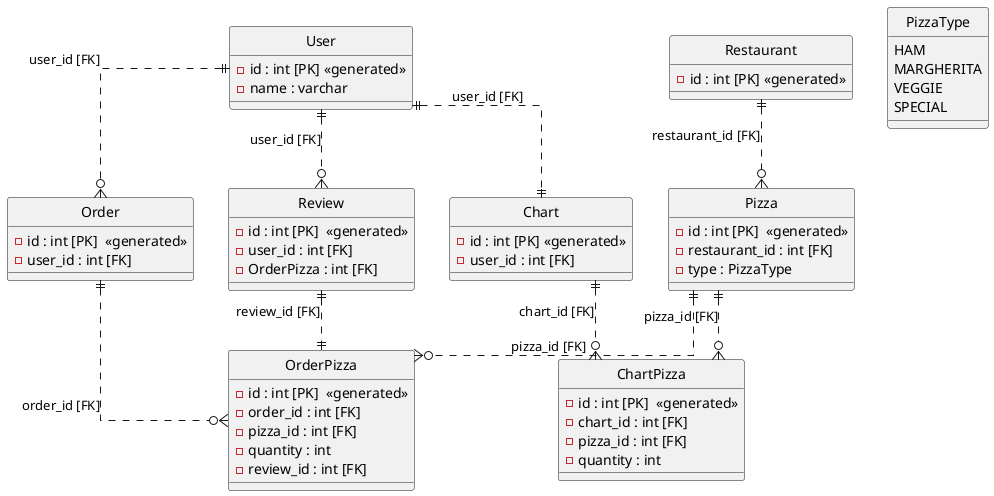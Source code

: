 @startuml pizzaburger service

skinparam Linetype ortho
hide circle

class User {
    -id : int [PK] <<generated>>
    -name : varchar
}

class Chart {
    -id : int [PK] <<generated>>
    -user_id : int [FK]
}

class Restaurant {
    -id : int [PK] <<generated>>
}

class Review {
    -id : int [PK]  <<generated>>
    -user_id : int [FK]
    -OrderPizza : int [FK]
}

class Pizza {
    -id : int [PK]  <<generated>>
    -restaurant_id : int [FK]
    -type : PizzaType

}


class Order {
    -id : int [PK]  <<generated>>
    -user_id : int [FK]
}

enum PizzaType {
  HAM
  MARGHERITA
  VEGGIE
  SPECIAL
}

class OrderPizza {
    -id : int [PK]  <<generated>>
    -order_id : int [FK]
    -pizza_id : int [FK]
    -quantity : int
    -review_id : int [FK]
}

class ChartPizza {
    -id : int [PK]  <<generated>>
    -chart_id : int [FK]
    -pizza_id : int [FK]
    -quantity : int
}

' Define relationships
User ||..|| Chart : "user_id [FK]"

User ||..o{ Order : "user_id [FK]"
User ||..o{ Review : "user_id [FK]"

Pizza ||..o{ OrderPizza : "pizza_id [FK]"
Order ||..o{ OrderPizza : "order_id [FK]"

Restaurant ||..o{ Pizza : "restaurant_id [FK]"

Chart ||..o{ ChartPizza : "chart_id [FK]"
Pizza ||..o{ ChartPizza : "pizza_id [FK]"

Review ||..|| OrderPizza : "review_id [FK]"
@enduml
